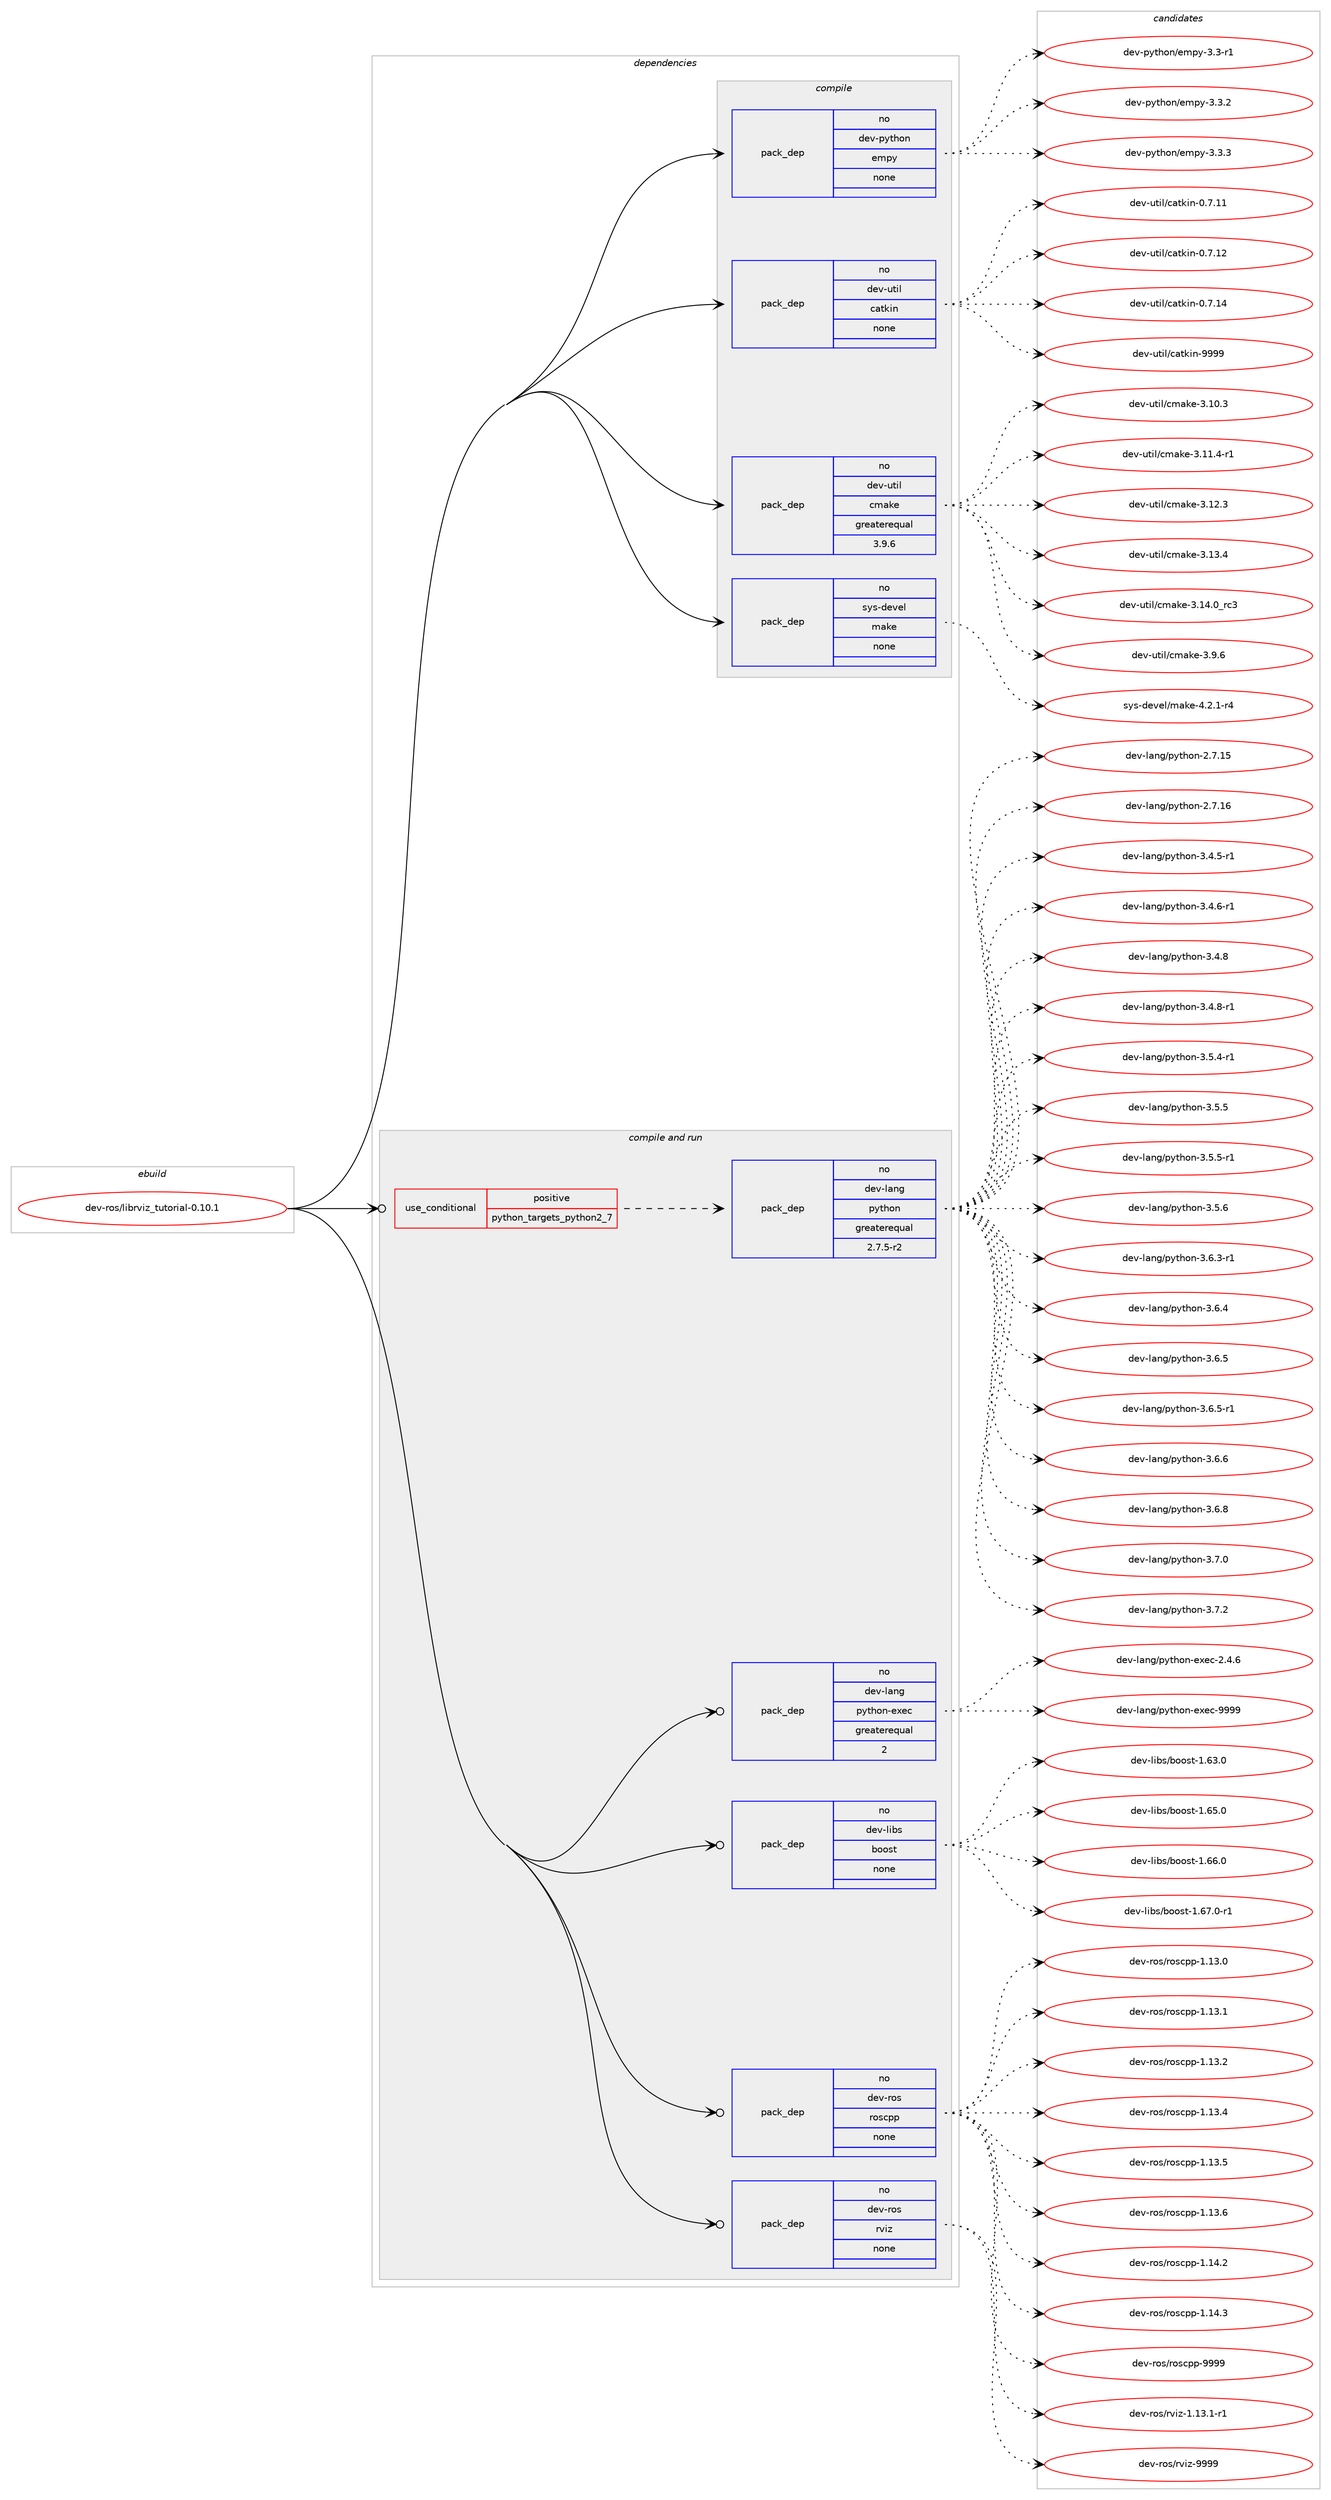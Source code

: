 digraph prolog {

# *************
# Graph options
# *************

newrank=true;
concentrate=true;
compound=true;
graph [rankdir=LR,fontname=Helvetica,fontsize=10,ranksep=1.5];#, ranksep=2.5, nodesep=0.2];
edge  [arrowhead=vee];
node  [fontname=Helvetica,fontsize=10];

# **********
# The ebuild
# **********

subgraph cluster_leftcol {
color=gray;
rank=same;
label=<<i>ebuild</i>>;
id [label="dev-ros/librviz_tutorial-0.10.1", color=red, width=4, href="../dev-ros/librviz_tutorial-0.10.1.svg"];
}

# ****************
# The dependencies
# ****************

subgraph cluster_midcol {
color=gray;
label=<<i>dependencies</i>>;
subgraph cluster_compile {
fillcolor="#eeeeee";
style=filled;
label=<<i>compile</i>>;
subgraph pack1046706 {
dependency1459004 [label=<<TABLE BORDER="0" CELLBORDER="1" CELLSPACING="0" CELLPADDING="4" WIDTH="220"><TR><TD ROWSPAN="6" CELLPADDING="30">pack_dep</TD></TR><TR><TD WIDTH="110">no</TD></TR><TR><TD>dev-python</TD></TR><TR><TD>empy</TD></TR><TR><TD>none</TD></TR><TR><TD></TD></TR></TABLE>>, shape=none, color=blue];
}
id:e -> dependency1459004:w [weight=20,style="solid",arrowhead="vee"];
subgraph pack1046707 {
dependency1459005 [label=<<TABLE BORDER="0" CELLBORDER="1" CELLSPACING="0" CELLPADDING="4" WIDTH="220"><TR><TD ROWSPAN="6" CELLPADDING="30">pack_dep</TD></TR><TR><TD WIDTH="110">no</TD></TR><TR><TD>dev-util</TD></TR><TR><TD>catkin</TD></TR><TR><TD>none</TD></TR><TR><TD></TD></TR></TABLE>>, shape=none, color=blue];
}
id:e -> dependency1459005:w [weight=20,style="solid",arrowhead="vee"];
subgraph pack1046708 {
dependency1459006 [label=<<TABLE BORDER="0" CELLBORDER="1" CELLSPACING="0" CELLPADDING="4" WIDTH="220"><TR><TD ROWSPAN="6" CELLPADDING="30">pack_dep</TD></TR><TR><TD WIDTH="110">no</TD></TR><TR><TD>dev-util</TD></TR><TR><TD>cmake</TD></TR><TR><TD>greaterequal</TD></TR><TR><TD>3.9.6</TD></TR></TABLE>>, shape=none, color=blue];
}
id:e -> dependency1459006:w [weight=20,style="solid",arrowhead="vee"];
subgraph pack1046709 {
dependency1459007 [label=<<TABLE BORDER="0" CELLBORDER="1" CELLSPACING="0" CELLPADDING="4" WIDTH="220"><TR><TD ROWSPAN="6" CELLPADDING="30">pack_dep</TD></TR><TR><TD WIDTH="110">no</TD></TR><TR><TD>sys-devel</TD></TR><TR><TD>make</TD></TR><TR><TD>none</TD></TR><TR><TD></TD></TR></TABLE>>, shape=none, color=blue];
}
id:e -> dependency1459007:w [weight=20,style="solid",arrowhead="vee"];
}
subgraph cluster_compileandrun {
fillcolor="#eeeeee";
style=filled;
label=<<i>compile and run</i>>;
subgraph cond388908 {
dependency1459008 [label=<<TABLE BORDER="0" CELLBORDER="1" CELLSPACING="0" CELLPADDING="4"><TR><TD ROWSPAN="3" CELLPADDING="10">use_conditional</TD></TR><TR><TD>positive</TD></TR><TR><TD>python_targets_python2_7</TD></TR></TABLE>>, shape=none, color=red];
subgraph pack1046710 {
dependency1459009 [label=<<TABLE BORDER="0" CELLBORDER="1" CELLSPACING="0" CELLPADDING="4" WIDTH="220"><TR><TD ROWSPAN="6" CELLPADDING="30">pack_dep</TD></TR><TR><TD WIDTH="110">no</TD></TR><TR><TD>dev-lang</TD></TR><TR><TD>python</TD></TR><TR><TD>greaterequal</TD></TR><TR><TD>2.7.5-r2</TD></TR></TABLE>>, shape=none, color=blue];
}
dependency1459008:e -> dependency1459009:w [weight=20,style="dashed",arrowhead="vee"];
}
id:e -> dependency1459008:w [weight=20,style="solid",arrowhead="odotvee"];
subgraph pack1046711 {
dependency1459010 [label=<<TABLE BORDER="0" CELLBORDER="1" CELLSPACING="0" CELLPADDING="4" WIDTH="220"><TR><TD ROWSPAN="6" CELLPADDING="30">pack_dep</TD></TR><TR><TD WIDTH="110">no</TD></TR><TR><TD>dev-lang</TD></TR><TR><TD>python-exec</TD></TR><TR><TD>greaterequal</TD></TR><TR><TD>2</TD></TR></TABLE>>, shape=none, color=blue];
}
id:e -> dependency1459010:w [weight=20,style="solid",arrowhead="odotvee"];
subgraph pack1046712 {
dependency1459011 [label=<<TABLE BORDER="0" CELLBORDER="1" CELLSPACING="0" CELLPADDING="4" WIDTH="220"><TR><TD ROWSPAN="6" CELLPADDING="30">pack_dep</TD></TR><TR><TD WIDTH="110">no</TD></TR><TR><TD>dev-libs</TD></TR><TR><TD>boost</TD></TR><TR><TD>none</TD></TR><TR><TD></TD></TR></TABLE>>, shape=none, color=blue];
}
id:e -> dependency1459011:w [weight=20,style="solid",arrowhead="odotvee"];
subgraph pack1046713 {
dependency1459012 [label=<<TABLE BORDER="0" CELLBORDER="1" CELLSPACING="0" CELLPADDING="4" WIDTH="220"><TR><TD ROWSPAN="6" CELLPADDING="30">pack_dep</TD></TR><TR><TD WIDTH="110">no</TD></TR><TR><TD>dev-ros</TD></TR><TR><TD>roscpp</TD></TR><TR><TD>none</TD></TR><TR><TD></TD></TR></TABLE>>, shape=none, color=blue];
}
id:e -> dependency1459012:w [weight=20,style="solid",arrowhead="odotvee"];
subgraph pack1046714 {
dependency1459013 [label=<<TABLE BORDER="0" CELLBORDER="1" CELLSPACING="0" CELLPADDING="4" WIDTH="220"><TR><TD ROWSPAN="6" CELLPADDING="30">pack_dep</TD></TR><TR><TD WIDTH="110">no</TD></TR><TR><TD>dev-ros</TD></TR><TR><TD>rviz</TD></TR><TR><TD>none</TD></TR><TR><TD></TD></TR></TABLE>>, shape=none, color=blue];
}
id:e -> dependency1459013:w [weight=20,style="solid",arrowhead="odotvee"];
}
subgraph cluster_run {
fillcolor="#eeeeee";
style=filled;
label=<<i>run</i>>;
}
}

# **************
# The candidates
# **************

subgraph cluster_choices {
rank=same;
color=gray;
label=<<i>candidates</i>>;

subgraph choice1046706 {
color=black;
nodesep=1;
choice1001011184511212111610411111047101109112121455146514511449 [label="dev-python/empy-3.3-r1", color=red, width=4,href="../dev-python/empy-3.3-r1.svg"];
choice1001011184511212111610411111047101109112121455146514650 [label="dev-python/empy-3.3.2", color=red, width=4,href="../dev-python/empy-3.3.2.svg"];
choice1001011184511212111610411111047101109112121455146514651 [label="dev-python/empy-3.3.3", color=red, width=4,href="../dev-python/empy-3.3.3.svg"];
dependency1459004:e -> choice1001011184511212111610411111047101109112121455146514511449:w [style=dotted,weight="100"];
dependency1459004:e -> choice1001011184511212111610411111047101109112121455146514650:w [style=dotted,weight="100"];
dependency1459004:e -> choice1001011184511212111610411111047101109112121455146514651:w [style=dotted,weight="100"];
}
subgraph choice1046707 {
color=black;
nodesep=1;
choice1001011184511711610510847999711610710511045484655464949 [label="dev-util/catkin-0.7.11", color=red, width=4,href="../dev-util/catkin-0.7.11.svg"];
choice1001011184511711610510847999711610710511045484655464950 [label="dev-util/catkin-0.7.12", color=red, width=4,href="../dev-util/catkin-0.7.12.svg"];
choice1001011184511711610510847999711610710511045484655464952 [label="dev-util/catkin-0.7.14", color=red, width=4,href="../dev-util/catkin-0.7.14.svg"];
choice100101118451171161051084799971161071051104557575757 [label="dev-util/catkin-9999", color=red, width=4,href="../dev-util/catkin-9999.svg"];
dependency1459005:e -> choice1001011184511711610510847999711610710511045484655464949:w [style=dotted,weight="100"];
dependency1459005:e -> choice1001011184511711610510847999711610710511045484655464950:w [style=dotted,weight="100"];
dependency1459005:e -> choice1001011184511711610510847999711610710511045484655464952:w [style=dotted,weight="100"];
dependency1459005:e -> choice100101118451171161051084799971161071051104557575757:w [style=dotted,weight="100"];
}
subgraph choice1046708 {
color=black;
nodesep=1;
choice1001011184511711610510847991099710710145514649484651 [label="dev-util/cmake-3.10.3", color=red, width=4,href="../dev-util/cmake-3.10.3.svg"];
choice10010111845117116105108479910997107101455146494946524511449 [label="dev-util/cmake-3.11.4-r1", color=red, width=4,href="../dev-util/cmake-3.11.4-r1.svg"];
choice1001011184511711610510847991099710710145514649504651 [label="dev-util/cmake-3.12.3", color=red, width=4,href="../dev-util/cmake-3.12.3.svg"];
choice1001011184511711610510847991099710710145514649514652 [label="dev-util/cmake-3.13.4", color=red, width=4,href="../dev-util/cmake-3.13.4.svg"];
choice1001011184511711610510847991099710710145514649524648951149951 [label="dev-util/cmake-3.14.0_rc3", color=red, width=4,href="../dev-util/cmake-3.14.0_rc3.svg"];
choice10010111845117116105108479910997107101455146574654 [label="dev-util/cmake-3.9.6", color=red, width=4,href="../dev-util/cmake-3.9.6.svg"];
dependency1459006:e -> choice1001011184511711610510847991099710710145514649484651:w [style=dotted,weight="100"];
dependency1459006:e -> choice10010111845117116105108479910997107101455146494946524511449:w [style=dotted,weight="100"];
dependency1459006:e -> choice1001011184511711610510847991099710710145514649504651:w [style=dotted,weight="100"];
dependency1459006:e -> choice1001011184511711610510847991099710710145514649514652:w [style=dotted,weight="100"];
dependency1459006:e -> choice1001011184511711610510847991099710710145514649524648951149951:w [style=dotted,weight="100"];
dependency1459006:e -> choice10010111845117116105108479910997107101455146574654:w [style=dotted,weight="100"];
}
subgraph choice1046709 {
color=black;
nodesep=1;
choice1151211154510010111810110847109971071014552465046494511452 [label="sys-devel/make-4.2.1-r4", color=red, width=4,href="../sys-devel/make-4.2.1-r4.svg"];
dependency1459007:e -> choice1151211154510010111810110847109971071014552465046494511452:w [style=dotted,weight="100"];
}
subgraph choice1046710 {
color=black;
nodesep=1;
choice10010111845108971101034711212111610411111045504655464953 [label="dev-lang/python-2.7.15", color=red, width=4,href="../dev-lang/python-2.7.15.svg"];
choice10010111845108971101034711212111610411111045504655464954 [label="dev-lang/python-2.7.16", color=red, width=4,href="../dev-lang/python-2.7.16.svg"];
choice1001011184510897110103471121211161041111104551465246534511449 [label="dev-lang/python-3.4.5-r1", color=red, width=4,href="../dev-lang/python-3.4.5-r1.svg"];
choice1001011184510897110103471121211161041111104551465246544511449 [label="dev-lang/python-3.4.6-r1", color=red, width=4,href="../dev-lang/python-3.4.6-r1.svg"];
choice100101118451089711010347112121116104111110455146524656 [label="dev-lang/python-3.4.8", color=red, width=4,href="../dev-lang/python-3.4.8.svg"];
choice1001011184510897110103471121211161041111104551465246564511449 [label="dev-lang/python-3.4.8-r1", color=red, width=4,href="../dev-lang/python-3.4.8-r1.svg"];
choice1001011184510897110103471121211161041111104551465346524511449 [label="dev-lang/python-3.5.4-r1", color=red, width=4,href="../dev-lang/python-3.5.4-r1.svg"];
choice100101118451089711010347112121116104111110455146534653 [label="dev-lang/python-3.5.5", color=red, width=4,href="../dev-lang/python-3.5.5.svg"];
choice1001011184510897110103471121211161041111104551465346534511449 [label="dev-lang/python-3.5.5-r1", color=red, width=4,href="../dev-lang/python-3.5.5-r1.svg"];
choice100101118451089711010347112121116104111110455146534654 [label="dev-lang/python-3.5.6", color=red, width=4,href="../dev-lang/python-3.5.6.svg"];
choice1001011184510897110103471121211161041111104551465446514511449 [label="dev-lang/python-3.6.3-r1", color=red, width=4,href="../dev-lang/python-3.6.3-r1.svg"];
choice100101118451089711010347112121116104111110455146544652 [label="dev-lang/python-3.6.4", color=red, width=4,href="../dev-lang/python-3.6.4.svg"];
choice100101118451089711010347112121116104111110455146544653 [label="dev-lang/python-3.6.5", color=red, width=4,href="../dev-lang/python-3.6.5.svg"];
choice1001011184510897110103471121211161041111104551465446534511449 [label="dev-lang/python-3.6.5-r1", color=red, width=4,href="../dev-lang/python-3.6.5-r1.svg"];
choice100101118451089711010347112121116104111110455146544654 [label="dev-lang/python-3.6.6", color=red, width=4,href="../dev-lang/python-3.6.6.svg"];
choice100101118451089711010347112121116104111110455146544656 [label="dev-lang/python-3.6.8", color=red, width=4,href="../dev-lang/python-3.6.8.svg"];
choice100101118451089711010347112121116104111110455146554648 [label="dev-lang/python-3.7.0", color=red, width=4,href="../dev-lang/python-3.7.0.svg"];
choice100101118451089711010347112121116104111110455146554650 [label="dev-lang/python-3.7.2", color=red, width=4,href="../dev-lang/python-3.7.2.svg"];
dependency1459009:e -> choice10010111845108971101034711212111610411111045504655464953:w [style=dotted,weight="100"];
dependency1459009:e -> choice10010111845108971101034711212111610411111045504655464954:w [style=dotted,weight="100"];
dependency1459009:e -> choice1001011184510897110103471121211161041111104551465246534511449:w [style=dotted,weight="100"];
dependency1459009:e -> choice1001011184510897110103471121211161041111104551465246544511449:w [style=dotted,weight="100"];
dependency1459009:e -> choice100101118451089711010347112121116104111110455146524656:w [style=dotted,weight="100"];
dependency1459009:e -> choice1001011184510897110103471121211161041111104551465246564511449:w [style=dotted,weight="100"];
dependency1459009:e -> choice1001011184510897110103471121211161041111104551465346524511449:w [style=dotted,weight="100"];
dependency1459009:e -> choice100101118451089711010347112121116104111110455146534653:w [style=dotted,weight="100"];
dependency1459009:e -> choice1001011184510897110103471121211161041111104551465346534511449:w [style=dotted,weight="100"];
dependency1459009:e -> choice100101118451089711010347112121116104111110455146534654:w [style=dotted,weight="100"];
dependency1459009:e -> choice1001011184510897110103471121211161041111104551465446514511449:w [style=dotted,weight="100"];
dependency1459009:e -> choice100101118451089711010347112121116104111110455146544652:w [style=dotted,weight="100"];
dependency1459009:e -> choice100101118451089711010347112121116104111110455146544653:w [style=dotted,weight="100"];
dependency1459009:e -> choice1001011184510897110103471121211161041111104551465446534511449:w [style=dotted,weight="100"];
dependency1459009:e -> choice100101118451089711010347112121116104111110455146544654:w [style=dotted,weight="100"];
dependency1459009:e -> choice100101118451089711010347112121116104111110455146544656:w [style=dotted,weight="100"];
dependency1459009:e -> choice100101118451089711010347112121116104111110455146554648:w [style=dotted,weight="100"];
dependency1459009:e -> choice100101118451089711010347112121116104111110455146554650:w [style=dotted,weight="100"];
}
subgraph choice1046711 {
color=black;
nodesep=1;
choice1001011184510897110103471121211161041111104510112010199455046524654 [label="dev-lang/python-exec-2.4.6", color=red, width=4,href="../dev-lang/python-exec-2.4.6.svg"];
choice10010111845108971101034711212111610411111045101120101994557575757 [label="dev-lang/python-exec-9999", color=red, width=4,href="../dev-lang/python-exec-9999.svg"];
dependency1459010:e -> choice1001011184510897110103471121211161041111104510112010199455046524654:w [style=dotted,weight="100"];
dependency1459010:e -> choice10010111845108971101034711212111610411111045101120101994557575757:w [style=dotted,weight="100"];
}
subgraph choice1046712 {
color=black;
nodesep=1;
choice1001011184510810598115479811111111511645494654514648 [label="dev-libs/boost-1.63.0", color=red, width=4,href="../dev-libs/boost-1.63.0.svg"];
choice1001011184510810598115479811111111511645494654534648 [label="dev-libs/boost-1.65.0", color=red, width=4,href="../dev-libs/boost-1.65.0.svg"];
choice1001011184510810598115479811111111511645494654544648 [label="dev-libs/boost-1.66.0", color=red, width=4,href="../dev-libs/boost-1.66.0.svg"];
choice10010111845108105981154798111111115116454946545546484511449 [label="dev-libs/boost-1.67.0-r1", color=red, width=4,href="../dev-libs/boost-1.67.0-r1.svg"];
dependency1459011:e -> choice1001011184510810598115479811111111511645494654514648:w [style=dotted,weight="100"];
dependency1459011:e -> choice1001011184510810598115479811111111511645494654534648:w [style=dotted,weight="100"];
dependency1459011:e -> choice1001011184510810598115479811111111511645494654544648:w [style=dotted,weight="100"];
dependency1459011:e -> choice10010111845108105981154798111111115116454946545546484511449:w [style=dotted,weight="100"];
}
subgraph choice1046713 {
color=black;
nodesep=1;
choice10010111845114111115471141111159911211245494649514648 [label="dev-ros/roscpp-1.13.0", color=red, width=4,href="../dev-ros/roscpp-1.13.0.svg"];
choice10010111845114111115471141111159911211245494649514649 [label="dev-ros/roscpp-1.13.1", color=red, width=4,href="../dev-ros/roscpp-1.13.1.svg"];
choice10010111845114111115471141111159911211245494649514650 [label="dev-ros/roscpp-1.13.2", color=red, width=4,href="../dev-ros/roscpp-1.13.2.svg"];
choice10010111845114111115471141111159911211245494649514652 [label="dev-ros/roscpp-1.13.4", color=red, width=4,href="../dev-ros/roscpp-1.13.4.svg"];
choice10010111845114111115471141111159911211245494649514653 [label="dev-ros/roscpp-1.13.5", color=red, width=4,href="../dev-ros/roscpp-1.13.5.svg"];
choice10010111845114111115471141111159911211245494649514654 [label="dev-ros/roscpp-1.13.6", color=red, width=4,href="../dev-ros/roscpp-1.13.6.svg"];
choice10010111845114111115471141111159911211245494649524650 [label="dev-ros/roscpp-1.14.2", color=red, width=4,href="../dev-ros/roscpp-1.14.2.svg"];
choice10010111845114111115471141111159911211245494649524651 [label="dev-ros/roscpp-1.14.3", color=red, width=4,href="../dev-ros/roscpp-1.14.3.svg"];
choice1001011184511411111547114111115991121124557575757 [label="dev-ros/roscpp-9999", color=red, width=4,href="../dev-ros/roscpp-9999.svg"];
dependency1459012:e -> choice10010111845114111115471141111159911211245494649514648:w [style=dotted,weight="100"];
dependency1459012:e -> choice10010111845114111115471141111159911211245494649514649:w [style=dotted,weight="100"];
dependency1459012:e -> choice10010111845114111115471141111159911211245494649514650:w [style=dotted,weight="100"];
dependency1459012:e -> choice10010111845114111115471141111159911211245494649514652:w [style=dotted,weight="100"];
dependency1459012:e -> choice10010111845114111115471141111159911211245494649514653:w [style=dotted,weight="100"];
dependency1459012:e -> choice10010111845114111115471141111159911211245494649514654:w [style=dotted,weight="100"];
dependency1459012:e -> choice10010111845114111115471141111159911211245494649524650:w [style=dotted,weight="100"];
dependency1459012:e -> choice10010111845114111115471141111159911211245494649524651:w [style=dotted,weight="100"];
dependency1459012:e -> choice1001011184511411111547114111115991121124557575757:w [style=dotted,weight="100"];
}
subgraph choice1046714 {
color=black;
nodesep=1;
choice1001011184511411111547114118105122454946495146494511449 [label="dev-ros/rviz-1.13.1-r1", color=red, width=4,href="../dev-ros/rviz-1.13.1-r1.svg"];
choice10010111845114111115471141181051224557575757 [label="dev-ros/rviz-9999", color=red, width=4,href="../dev-ros/rviz-9999.svg"];
dependency1459013:e -> choice1001011184511411111547114118105122454946495146494511449:w [style=dotted,weight="100"];
dependency1459013:e -> choice10010111845114111115471141181051224557575757:w [style=dotted,weight="100"];
}
}

}
